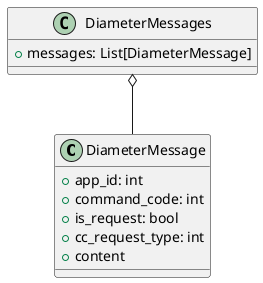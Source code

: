 @startuml
class DiameterMessage {
  +app_id: int
  +command_code: int
  +is_request: bool
  +cc_request_type: int
  +content
}

class DiameterMessages {
  +messages: List[DiameterMessage]
}

DiameterMessages o-- DiameterMessage

@enduml
